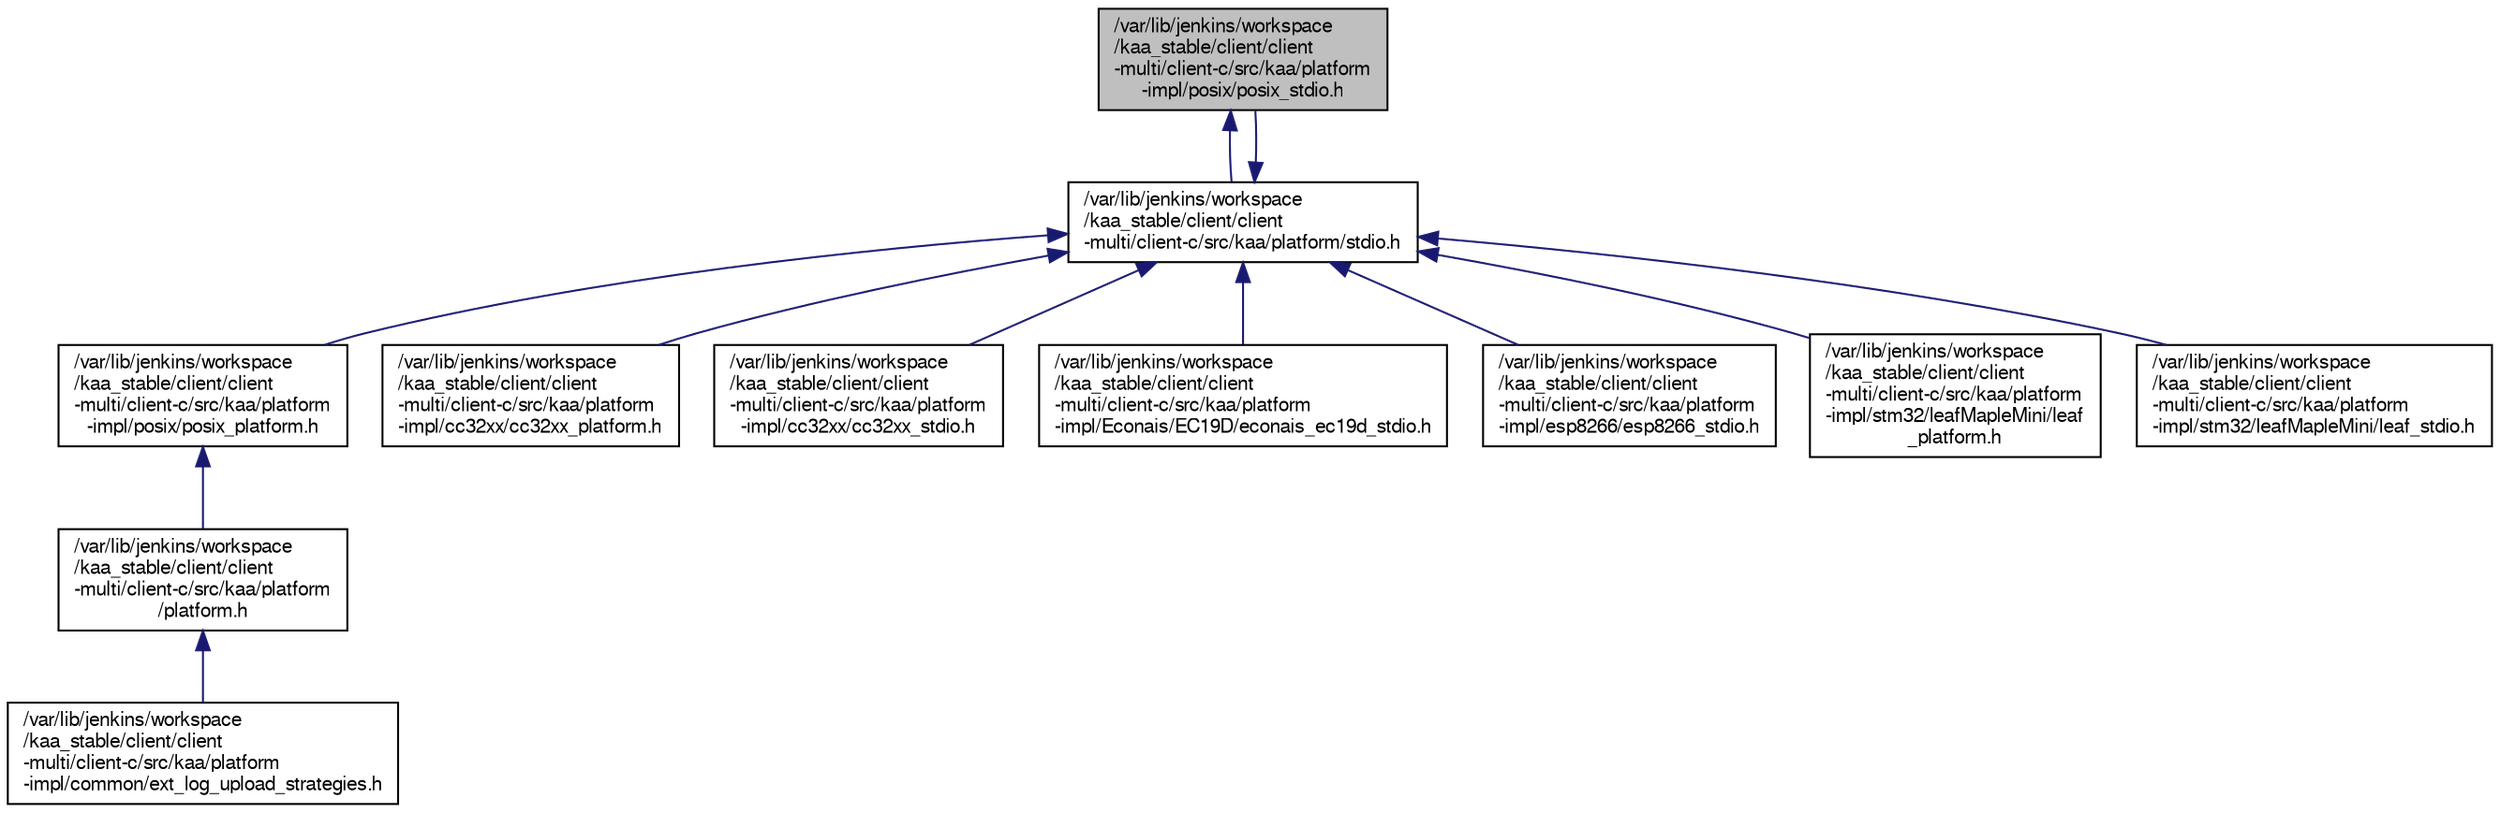 digraph "/var/lib/jenkins/workspace/kaa_stable/client/client-multi/client-c/src/kaa/platform-impl/posix/posix_stdio.h"
{
  bgcolor="transparent";
  edge [fontname="FreeSans",fontsize="10",labelfontname="FreeSans",labelfontsize="10"];
  node [fontname="FreeSans",fontsize="10",shape=record];
  Node1 [label="/var/lib/jenkins/workspace\l/kaa_stable/client/client\l-multi/client-c/src/kaa/platform\l-impl/posix/posix_stdio.h",height=0.2,width=0.4,color="black", fillcolor="grey75", style="filled" fontcolor="black"];
  Node1 -> Node2 [dir="back",color="midnightblue",fontsize="10",style="solid",fontname="FreeSans"];
  Node2 [label="/var/lib/jenkins/workspace\l/kaa_stable/client/client\l-multi/client-c/src/kaa/platform/stdio.h",height=0.2,width=0.4,color="black",URL="$stdio_8h.html"];
  Node2 -> Node3 [dir="back",color="midnightblue",fontsize="10",style="solid",fontname="FreeSans"];
  Node3 [label="/var/lib/jenkins/workspace\l/kaa_stable/client/client\l-multi/client-c/src/kaa/platform\l-impl/posix/posix_platform.h",height=0.2,width=0.4,color="black",URL="$posix__platform_8h.html"];
  Node3 -> Node4 [dir="back",color="midnightblue",fontsize="10",style="solid",fontname="FreeSans"];
  Node4 [label="/var/lib/jenkins/workspace\l/kaa_stable/client/client\l-multi/client-c/src/kaa/platform\l/platform.h",height=0.2,width=0.4,color="black",URL="$platform_2platform_8h.html"];
  Node4 -> Node5 [dir="back",color="midnightblue",fontsize="10",style="solid",fontname="FreeSans"];
  Node5 [label="/var/lib/jenkins/workspace\l/kaa_stable/client/client\l-multi/client-c/src/kaa/platform\l-impl/common/ext_log_upload_strategies.h",height=0.2,width=0.4,color="black",URL="$ext__log__upload__strategies_8h.html"];
  Node2 -> Node1 [dir="back",color="midnightblue",fontsize="10",style="solid",fontname="FreeSans"];
  Node2 -> Node6 [dir="back",color="midnightblue",fontsize="10",style="solid",fontname="FreeSans"];
  Node6 [label="/var/lib/jenkins/workspace\l/kaa_stable/client/client\l-multi/client-c/src/kaa/platform\l-impl/cc32xx/cc32xx_platform.h",height=0.2,width=0.4,color="black",URL="$cc32xx__platform_8h.html"];
  Node2 -> Node7 [dir="back",color="midnightblue",fontsize="10",style="solid",fontname="FreeSans"];
  Node7 [label="/var/lib/jenkins/workspace\l/kaa_stable/client/client\l-multi/client-c/src/kaa/platform\l-impl/cc32xx/cc32xx_stdio.h",height=0.2,width=0.4,color="black",URL="$cc32xx__stdio_8h.html"];
  Node2 -> Node8 [dir="back",color="midnightblue",fontsize="10",style="solid",fontname="FreeSans"];
  Node8 [label="/var/lib/jenkins/workspace\l/kaa_stable/client/client\l-multi/client-c/src/kaa/platform\l-impl/Econais/EC19D/econais_ec19d_stdio.h",height=0.2,width=0.4,color="black",URL="$econais__ec19d__stdio_8h.html"];
  Node2 -> Node9 [dir="back",color="midnightblue",fontsize="10",style="solid",fontname="FreeSans"];
  Node9 [label="/var/lib/jenkins/workspace\l/kaa_stable/client/client\l-multi/client-c/src/kaa/platform\l-impl/esp8266/esp8266_stdio.h",height=0.2,width=0.4,color="black",URL="$esp8266__stdio_8h.html"];
  Node2 -> Node10 [dir="back",color="midnightblue",fontsize="10",style="solid",fontname="FreeSans"];
  Node10 [label="/var/lib/jenkins/workspace\l/kaa_stable/client/client\l-multi/client-c/src/kaa/platform\l-impl/stm32/leafMapleMini/leaf\l_platform.h",height=0.2,width=0.4,color="black",URL="$leaf__platform_8h.html"];
  Node2 -> Node11 [dir="back",color="midnightblue",fontsize="10",style="solid",fontname="FreeSans"];
  Node11 [label="/var/lib/jenkins/workspace\l/kaa_stable/client/client\l-multi/client-c/src/kaa/platform\l-impl/stm32/leafMapleMini/leaf_stdio.h",height=0.2,width=0.4,color="black",URL="$leaf__stdio_8h.html"];
}
